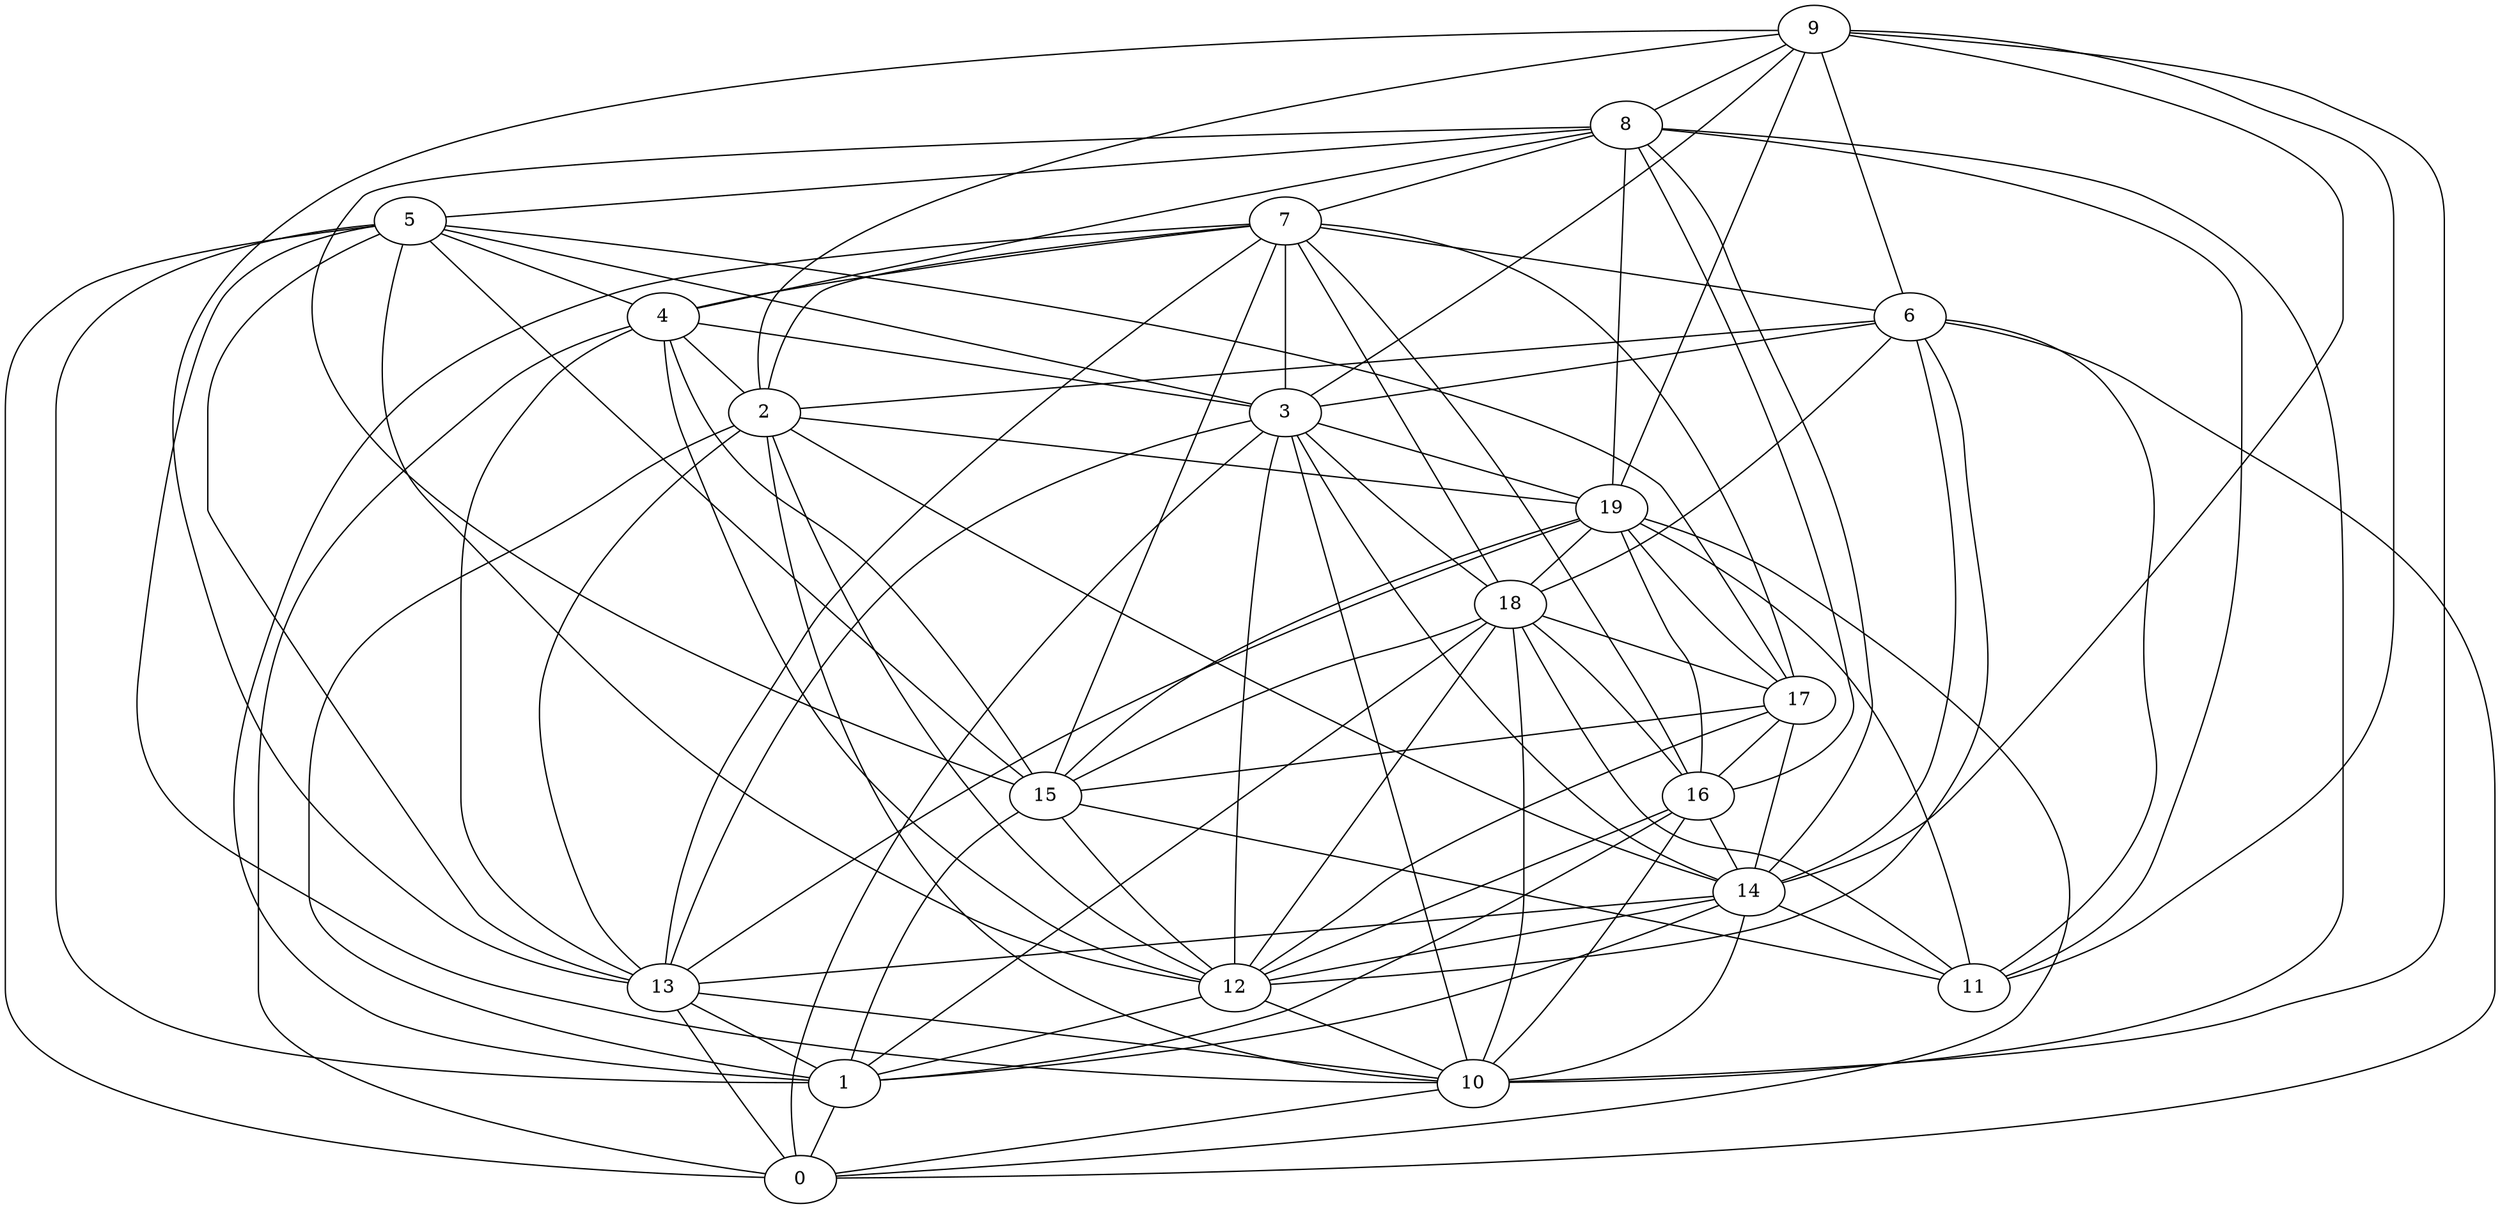 digraph GG_graph {

subgraph G_graph {
edge [color = black]
"8" -> "11" [dir = none]
"8" -> "16" [dir = none]
"8" -> "15" [dir = none]
"8" -> "7" [dir = none]
"8" -> "5" [dir = none]
"4" -> "13" [dir = none]
"4" -> "15" [dir = none]
"18" -> "15" [dir = none]
"18" -> "12" [dir = none]
"18" -> "11" [dir = none]
"5" -> "1" [dir = none]
"5" -> "3" [dir = none]
"5" -> "12" [dir = none]
"12" -> "10" [dir = none]
"2" -> "1" [dir = none]
"2" -> "10" [dir = none]
"6" -> "12" [dir = none]
"19" -> "17" [dir = none]
"19" -> "0" [dir = none]
"19" -> "13" [dir = none]
"7" -> "4" [dir = none]
"7" -> "17" [dir = none]
"7" -> "3" [dir = none]
"7" -> "1" [dir = none]
"7" -> "6" [dir = none]
"17" -> "12" [dir = none]
"17" -> "14" [dir = none]
"17" -> "15" [dir = none]
"9" -> "11" [dir = none]
"9" -> "10" [dir = none]
"3" -> "19" [dir = none]
"3" -> "14" [dir = none]
"16" -> "14" [dir = none]
"16" -> "12" [dir = none]
"16" -> "10" [dir = none]
"16" -> "1" [dir = none]
"13" -> "0" [dir = none]
"13" -> "10" [dir = none]
"5" -> "17" [dir = none]
"6" -> "0" [dir = none]
"18" -> "10" [dir = none]
"7" -> "2" [dir = none]
"1" -> "0" [dir = none]
"3" -> "13" [dir = none]
"15" -> "11" [dir = none]
"3" -> "0" [dir = none]
"19" -> "11" [dir = none]
"6" -> "18" [dir = none]
"14" -> "12" [dir = none]
"19" -> "18" [dir = none]
"9" -> "2" [dir = none]
"4" -> "0" [dir = none]
"6" -> "2" [dir = none]
"3" -> "12" [dir = none]
"6" -> "3" [dir = none]
"9" -> "19" [dir = none]
"5" -> "15" [dir = none]
"18" -> "16" [dir = none]
"9" -> "13" [dir = none]
"12" -> "1" [dir = none]
"7" -> "18" [dir = none]
"6" -> "14" [dir = none]
"2" -> "19" [dir = none]
"17" -> "16" [dir = none]
"5" -> "13" [dir = none]
"2" -> "12" [dir = none]
"3" -> "10" [dir = none]
"14" -> "1" [dir = none]
"7" -> "16" [dir = none]
"8" -> "19" [dir = none]
"14" -> "13" [dir = none]
"8" -> "14" [dir = none]
"5" -> "0" [dir = none]
"7" -> "13" [dir = none]
"19" -> "16" [dir = none]
"9" -> "3" [dir = none]
"14" -> "11" [dir = none]
"13" -> "1" [dir = none]
"18" -> "17" [dir = none]
"2" -> "14" [dir = none]
"5" -> "10" [dir = none]
"18" -> "1" [dir = none]
"8" -> "10" [dir = none]
"6" -> "11" [dir = none]
"8" -> "4" [dir = none]
"15" -> "1" [dir = none]
"3" -> "18" [dir = none]
"10" -> "0" [dir = none]
"4" -> "3" [dir = none]
"14" -> "10" [dir = none]
"5" -> "4" [dir = none]
"4" -> "12" [dir = none]
"2" -> "13" [dir = none]
"9" -> "14" [dir = none]
"9" -> "8" [dir = none]
"15" -> "12" [dir = none]
"4" -> "2" [dir = none]
"9" -> "6" [dir = none]
"7" -> "15" [dir = none]
"19" -> "15" [dir = none]
}

}
